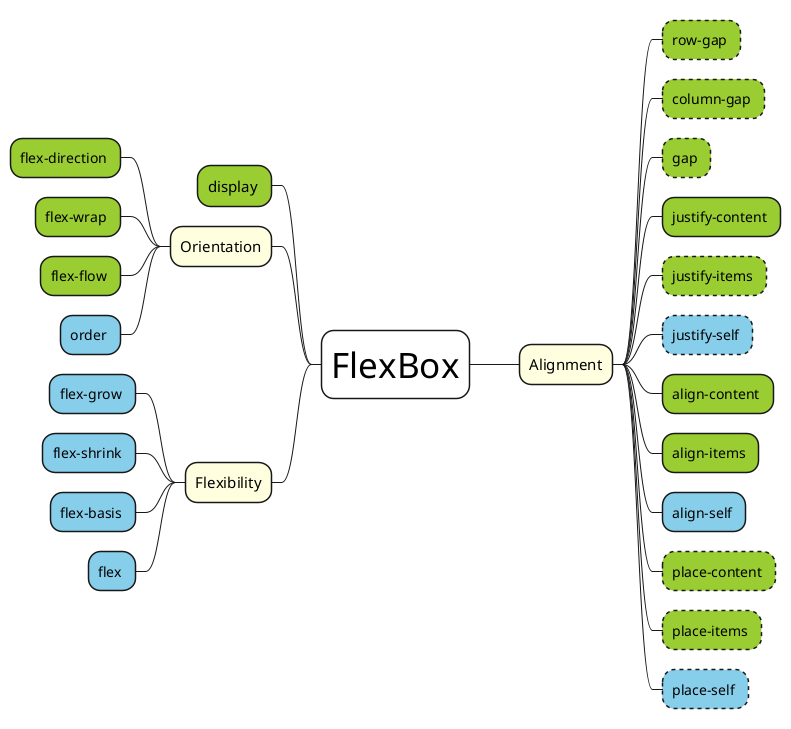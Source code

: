 @startmindmap
<style>
mindmapDiagram {
  Node {
    BackGroundColor white
  }
  rootNode {
    FontSize 35
  }
  :depth(1) {
    FontSize 15
    BackGroundColor LightYellow
  }
  .containerStyle * {
    BackgroundColor YellowGreen
  }
  .containerBoxAlignStyle * {
    BackgroundColor YellowGreen
    LineStyle 4
  }
  .itemStyle * {
    BackgroundColor SkyBlue
  }
  .itemBoxAlignStyle * {
    BackgroundColor SkyBlue
    LineStyle 4
  }
}
</style>
' + W3C TR
' ++_ CSS Flexible Box Layout Module Level 1 https://www.w3.org/TR/css-flexbox-1/
' ++_ CSS Box Alignment Module Level 3 https://www.w3.org/TR/css-align-3/
+ FlexBox
-- display <<containerStyle>>
-- Orientation
--- flex-direction <<containerStyle>>
--- flex-wrap <<containerStyle>>
--- flex-flow <<containerStyle>>
--- order <<itemStyle>>
-- Flexibility
--- flex-grow <<itemStyle>>
--- flex-shrink <<itemStyle>>
--- flex-basis <<itemStyle>>
--- flex <<itemStyle>>
++ Alignment
+++ row-gap <<containerBoxAlignStyle>>
+++ column-gap <<containerBoxAlignStyle>>
+++ gap <<containerBoxAlignStyle>>
+++ justify-content <<containerStyle>>
+++ justify-items <<containerBoxAlignStyle>>
+++ justify-self <<itemBoxAlignStyle>>
+++ align-content <<containerStyle>>
+++ align-items <<containerStyle>>
+++ align-self <<itemStyle>>
+++ place-content <<containerBoxAlignStyle>>
+++ place-items <<containerBoxAlignStyle>>
+++ place-self <<itemBoxAlignStyle>>
@endmindmap
